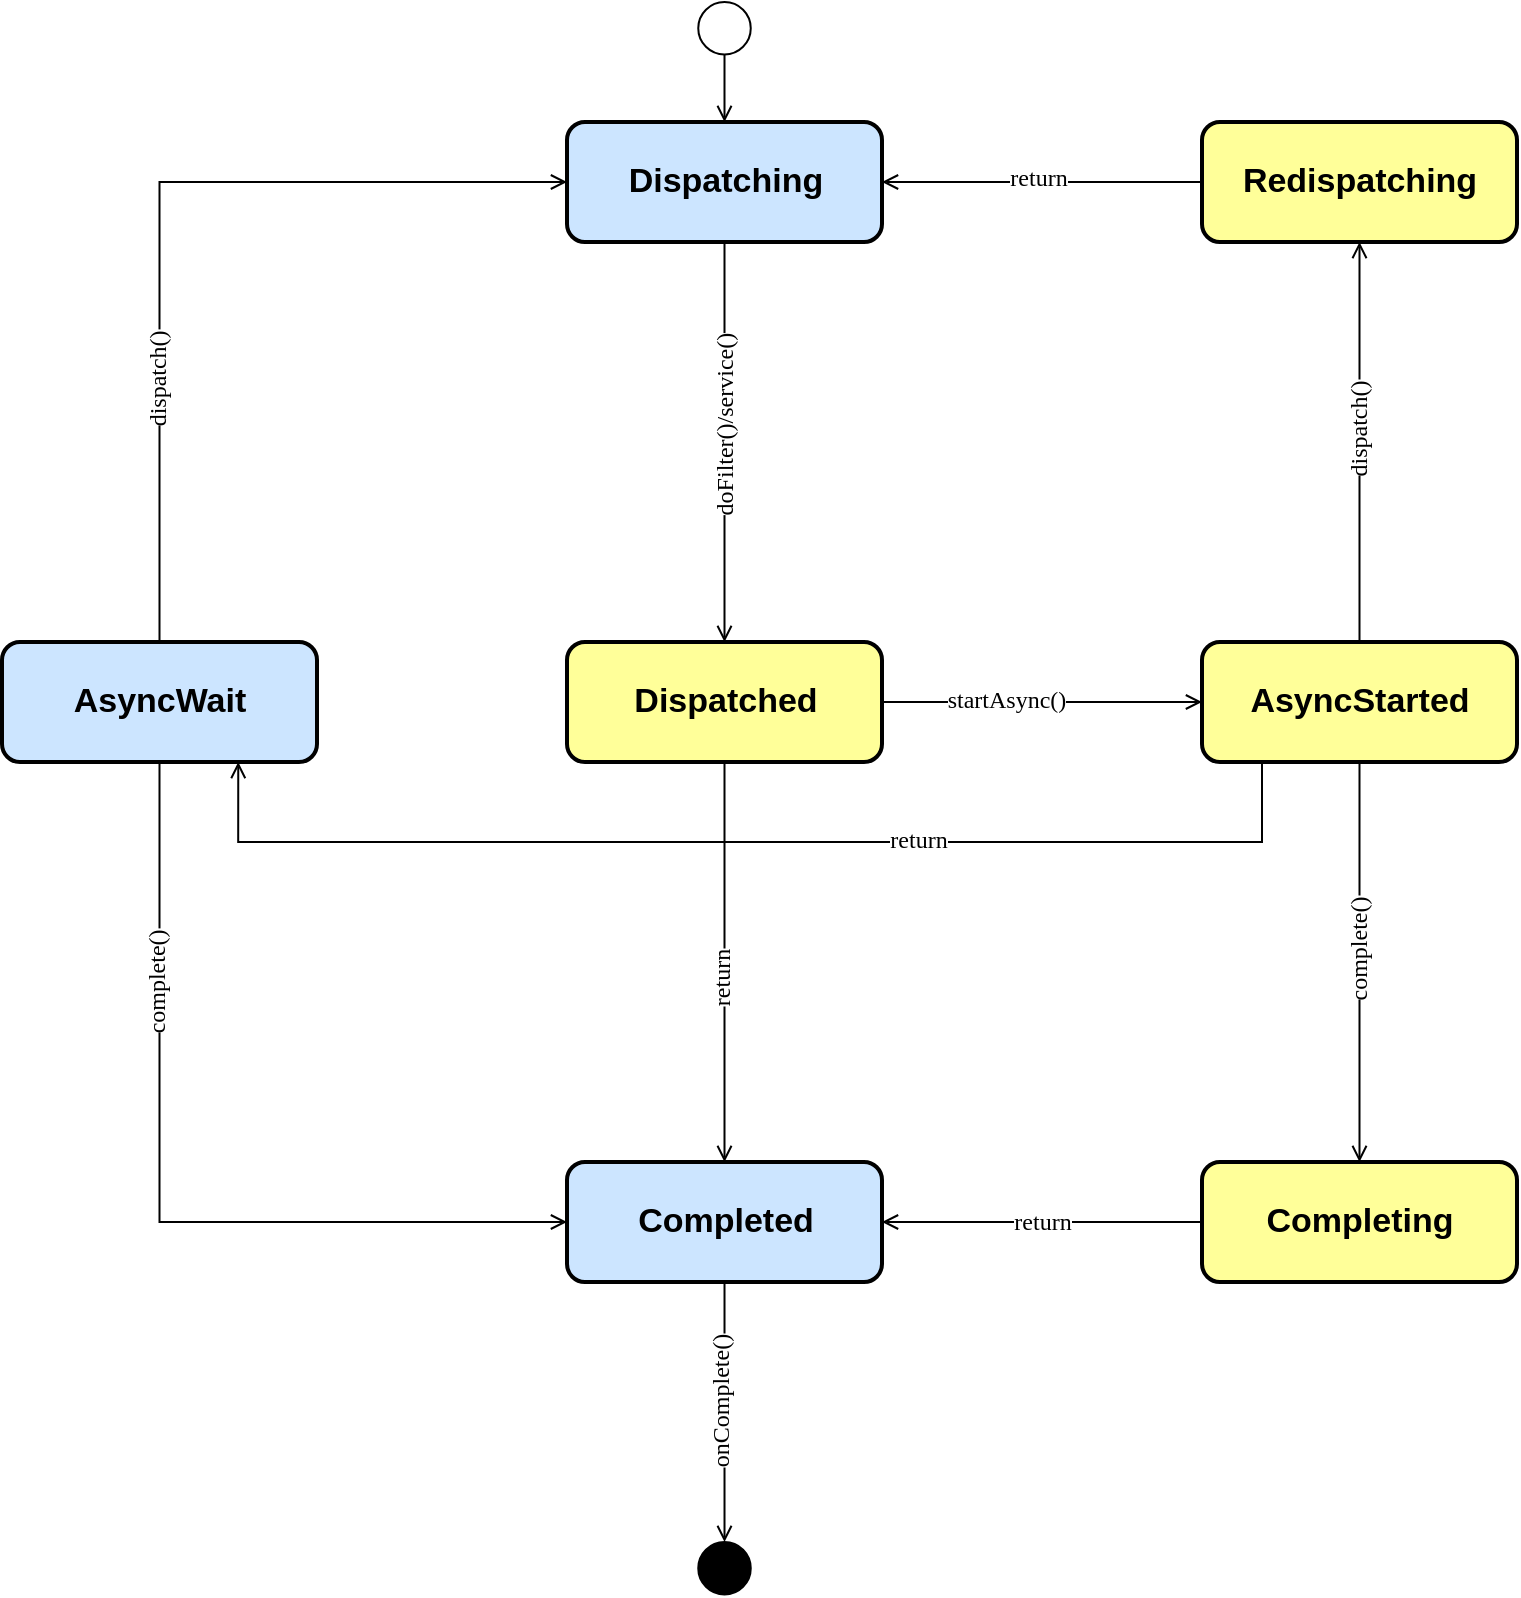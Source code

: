 <mxfile version="13.6.5" type="device"><diagram id="FQ1AawEX8CK0zhWdzKQv" name="Page-1"><mxGraphModel dx="1351" dy="820" grid="1" gridSize="10" guides="1" tooltips="1" connect="1" arrows="1" fold="1" page="1" pageScale="1" pageWidth="827" pageHeight="1169" math="0" shadow="0" extFonts="Source Code Pro^https://fonts.googleapis.com/css?family=Source+Code+Pro"><root><mxCell id="0"/><mxCell id="1" parent="0"/><mxCell id="nwy3goCX26r2nEnwc_I9-3" style="edgeStyle=orthogonalEdgeStyle;rounded=0;orthogonalLoop=1;jettySize=auto;html=1;entryX=0.5;entryY=0;entryDx=0;entryDy=0;fontSize=17;endArrow=open;endFill=0;" edge="1" parent="1" source="nwy3goCX26r2nEnwc_I9-1" target="nwy3goCX26r2nEnwc_I9-2"><mxGeometry relative="1" as="geometry"/></mxCell><mxCell id="nwy3goCX26r2nEnwc_I9-1" value="" style="shape=mxgraph.bpmn.shape;html=1;verticalLabelPosition=bottom;labelBackgroundColor=#ffffff;verticalAlign=top;align=center;perimeter=ellipsePerimeter;outlineConnect=0;outline=standard;symbol=general;" vertex="1" parent="1"><mxGeometry x="378.13" y="30" width="26.25" height="26.25" as="geometry"/></mxCell><mxCell id="nwy3goCX26r2nEnwc_I9-5" value="" style="edgeStyle=orthogonalEdgeStyle;rounded=0;orthogonalLoop=1;jettySize=auto;html=1;fontSize=17;endArrow=open;endFill=0;" edge="1" parent="1" source="nwy3goCX26r2nEnwc_I9-2" target="nwy3goCX26r2nEnwc_I9-4"><mxGeometry relative="1" as="geometry"/></mxCell><mxCell id="nwy3goCX26r2nEnwc_I9-13" value="doFilter()/service()" style="edgeLabel;html=1;align=center;verticalAlign=middle;resizable=0;points=[];fontSize=12;fontFamily=Source Code Pro;rotation=-90;" vertex="1" connectable="0" parent="nwy3goCX26r2nEnwc_I9-5"><mxGeometry x="-0.22" y="4" relative="1" as="geometry"><mxPoint x="-3.99" y="14.29" as="offset"/></mxGeometry></mxCell><mxCell id="nwy3goCX26r2nEnwc_I9-2" value="Dispatching" style="rounded=1;whiteSpace=wrap;html=1;fontStyle=1;fontSize=17;fillColor=#CCE5FF;strokeWidth=2;" vertex="1" parent="1"><mxGeometry x="312.5" y="90" width="157.5" height="60" as="geometry"/></mxCell><mxCell id="nwy3goCX26r2nEnwc_I9-8" style="edgeStyle=orthogonalEdgeStyle;rounded=0;orthogonalLoop=1;jettySize=auto;html=1;endArrow=open;endFill=0;fontSize=17;" edge="1" parent="1" source="nwy3goCX26r2nEnwc_I9-4" target="nwy3goCX26r2nEnwc_I9-6"><mxGeometry relative="1" as="geometry"/></mxCell><mxCell id="nwy3goCX26r2nEnwc_I9-9" value="startAsync()" style="edgeLabel;html=1;align=center;verticalAlign=middle;resizable=0;points=[];fontSize=12;fontFamily=Source Code Pro;spacing=2;spacingTop=0;spacingBottom=3;" vertex="1" connectable="0" parent="nwy3goCX26r2nEnwc_I9-8"><mxGeometry x="-0.233" relative="1" as="geometry"><mxPoint as="offset"/></mxGeometry></mxCell><mxCell id="nwy3goCX26r2nEnwc_I9-33" style="edgeStyle=orthogonalEdgeStyle;rounded=0;orthogonalLoop=1;jettySize=auto;html=1;endArrow=open;endFill=0;fontFamily=Source Code Pro;fontSize=12;" edge="1" parent="1" source="nwy3goCX26r2nEnwc_I9-4" target="nwy3goCX26r2nEnwc_I9-17"><mxGeometry relative="1" as="geometry"/></mxCell><mxCell id="nwy3goCX26r2nEnwc_I9-34" value="return" style="edgeLabel;html=1;align=center;verticalAlign=middle;resizable=0;points=[];fontSize=12;fontFamily=Source Code Pro;rotation=-90;" vertex="1" connectable="0" parent="nwy3goCX26r2nEnwc_I9-33"><mxGeometry x="0.4" y="1" relative="1" as="geometry"><mxPoint x="-3" y="-31" as="offset"/></mxGeometry></mxCell><mxCell id="nwy3goCX26r2nEnwc_I9-4" value="Dispatched" style="rounded=1;whiteSpace=wrap;html=1;fontStyle=1;fontSize=17;fillColor=#FFFF99;strokeWidth=2;" vertex="1" parent="1"><mxGeometry x="312.5" y="350" width="157.5" height="60" as="geometry"/></mxCell><mxCell id="nwy3goCX26r2nEnwc_I9-14" style="edgeStyle=orthogonalEdgeStyle;rounded=0;orthogonalLoop=1;jettySize=auto;html=1;endArrow=open;endFill=0;fontFamily=Source Code Pro;fontSize=12;" edge="1" parent="1" source="nwy3goCX26r2nEnwc_I9-6" target="nwy3goCX26r2nEnwc_I9-7"><mxGeometry relative="1" as="geometry"/></mxCell><mxCell id="nwy3goCX26r2nEnwc_I9-22" value="dispatch()" style="edgeLabel;html=1;align=center;verticalAlign=middle;resizable=0;points=[];fontSize=12;fontFamily=Source Code Pro;rotation=-90;" vertex="1" connectable="0" parent="nwy3goCX26r2nEnwc_I9-14"><mxGeometry x="-0.16" y="-1" relative="1" as="geometry"><mxPoint x="-2" y="-22" as="offset"/></mxGeometry></mxCell><mxCell id="nwy3goCX26r2nEnwc_I9-20" style="edgeStyle=orthogonalEdgeStyle;rounded=0;orthogonalLoop=1;jettySize=auto;html=1;endArrow=open;endFill=0;fontFamily=Source Code Pro;fontSize=12;" edge="1" parent="1" source="nwy3goCX26r2nEnwc_I9-6" target="nwy3goCX26r2nEnwc_I9-19"><mxGeometry relative="1" as="geometry"/></mxCell><mxCell id="nwy3goCX26r2nEnwc_I9-23" value="complete()" style="edgeLabel;html=1;align=center;verticalAlign=middle;resizable=0;points=[];fontSize=12;fontFamily=Source Code Pro;rotation=-90;" vertex="1" connectable="0" parent="nwy3goCX26r2nEnwc_I9-20"><mxGeometry x="0.14" y="1" relative="1" as="geometry"><mxPoint x="-2" y="-20" as="offset"/></mxGeometry></mxCell><mxCell id="nwy3goCX26r2nEnwc_I9-27" style="edgeStyle=orthogonalEdgeStyle;rounded=0;orthogonalLoop=1;jettySize=auto;html=1;entryX=0.75;entryY=1;entryDx=0;entryDy=0;endArrow=open;endFill=0;fontFamily=Source Code Pro;fontSize=12;" edge="1" parent="1" source="nwy3goCX26r2nEnwc_I9-6" target="nwy3goCX26r2nEnwc_I9-15"><mxGeometry relative="1" as="geometry"><Array as="points"><mxPoint x="660" y="450"/><mxPoint x="148" y="450"/></Array></mxGeometry></mxCell><mxCell id="nwy3goCX26r2nEnwc_I9-28" value="return" style="edgeLabel;html=1;align=center;verticalAlign=middle;resizable=0;points=[];fontSize=12;fontFamily=Source Code Pro;spacing=5;spacingBottom=5;" vertex="1" connectable="0" parent="nwy3goCX26r2nEnwc_I9-27"><mxGeometry x="-0.284" y="1" relative="1" as="geometry"><mxPoint as="offset"/></mxGeometry></mxCell><mxCell id="nwy3goCX26r2nEnwc_I9-6" value="AsyncStarted" style="rounded=1;whiteSpace=wrap;html=1;fontStyle=1;fontSize=17;fillColor=#FFFF99;strokeWidth=2;" vertex="1" parent="1"><mxGeometry x="630" y="350" width="157.5" height="60" as="geometry"/></mxCell><mxCell id="nwy3goCX26r2nEnwc_I9-10" style="edgeStyle=orthogonalEdgeStyle;rounded=0;orthogonalLoop=1;jettySize=auto;html=1;endArrow=open;endFill=0;fontFamily=Source Code Pro;fontSize=12;" edge="1" parent="1" source="nwy3goCX26r2nEnwc_I9-7" target="nwy3goCX26r2nEnwc_I9-2"><mxGeometry relative="1" as="geometry"/></mxCell><mxCell id="nwy3goCX26r2nEnwc_I9-12" value="return" style="edgeLabel;html=1;align=center;verticalAlign=middle;resizable=0;points=[];fontSize=12;fontFamily=Source Code Pro;" vertex="1" connectable="0" parent="nwy3goCX26r2nEnwc_I9-10"><mxGeometry x="0.033" y="-2" relative="1" as="geometry"><mxPoint as="offset"/></mxGeometry></mxCell><mxCell id="nwy3goCX26r2nEnwc_I9-7" value="Redispatching" style="rounded=1;whiteSpace=wrap;html=1;fontStyle=1;fontSize=17;fillColor=#FFFF99;strokeWidth=2;" vertex="1" parent="1"><mxGeometry x="630" y="90" width="157.5" height="60" as="geometry"/></mxCell><mxCell id="nwy3goCX26r2nEnwc_I9-16" style="edgeStyle=orthogonalEdgeStyle;rounded=0;orthogonalLoop=1;jettySize=auto;html=1;entryX=0;entryY=0.5;entryDx=0;entryDy=0;endArrow=open;endFill=0;fontFamily=Source Code Pro;fontSize=12;" edge="1" parent="1" source="nwy3goCX26r2nEnwc_I9-15" target="nwy3goCX26r2nEnwc_I9-2"><mxGeometry relative="1" as="geometry"><Array as="points"><mxPoint x="109" y="120"/></Array></mxGeometry></mxCell><mxCell id="nwy3goCX26r2nEnwc_I9-26" value="dispatch()" style="edgeLabel;html=1;align=center;verticalAlign=middle;resizable=0;points=[];fontSize=12;fontFamily=Source Code Pro;rotation=-90;" vertex="1" connectable="0" parent="nwy3goCX26r2nEnwc_I9-16"><mxGeometry x="-0.046" y="-1" relative="1" as="geometry"><mxPoint x="-2.05" y="76" as="offset"/></mxGeometry></mxCell><mxCell id="nwy3goCX26r2nEnwc_I9-24" style="edgeStyle=orthogonalEdgeStyle;rounded=0;orthogonalLoop=1;jettySize=auto;html=1;entryX=0;entryY=0.5;entryDx=0;entryDy=0;endArrow=open;endFill=0;fontFamily=Source Code Pro;fontSize=12;" edge="1" parent="1" source="nwy3goCX26r2nEnwc_I9-15" target="nwy3goCX26r2nEnwc_I9-17"><mxGeometry relative="1" as="geometry"><Array as="points"><mxPoint x="109" y="640"/></Array></mxGeometry></mxCell><mxCell id="nwy3goCX26r2nEnwc_I9-25" value="complete()" style="edgeLabel;html=1;align=center;verticalAlign=middle;resizable=0;points=[];fontSize=12;fontFamily=Source Code Pro;spacingBottom=7;rotation=-90;" vertex="1" connectable="0" parent="nwy3goCX26r2nEnwc_I9-24"><mxGeometry x="0.456" y="-1" relative="1" as="geometry"><mxPoint x="-84.05" y="-121" as="offset"/></mxGeometry></mxCell><mxCell id="nwy3goCX26r2nEnwc_I9-15" value="AsyncWait" style="rounded=1;whiteSpace=wrap;html=1;fontStyle=1;fontSize=17;fillColor=#CCE5FF;strokeWidth=2;" vertex="1" parent="1"><mxGeometry x="30" y="350" width="157.5" height="60" as="geometry"/></mxCell><mxCell id="nwy3goCX26r2nEnwc_I9-31" style="edgeStyle=orthogonalEdgeStyle;rounded=0;orthogonalLoop=1;jettySize=auto;html=1;endArrow=open;endFill=0;fontFamily=Source Code Pro;fontSize=12;" edge="1" parent="1" source="nwy3goCX26r2nEnwc_I9-17" target="nwy3goCX26r2nEnwc_I9-30"><mxGeometry relative="1" as="geometry"/></mxCell><mxCell id="nwy3goCX26r2nEnwc_I9-32" value="onComplete()" style="edgeLabel;html=1;align=center;verticalAlign=middle;resizable=0;points=[];fontSize=12;fontFamily=Source Code Pro;rotation=-90;" vertex="1" connectable="0" parent="nwy3goCX26r2nEnwc_I9-31"><mxGeometry x="-0.15" y="3" relative="1" as="geometry"><mxPoint x="-5" y="5" as="offset"/></mxGeometry></mxCell><mxCell id="nwy3goCX26r2nEnwc_I9-17" value="Completed" style="rounded=1;whiteSpace=wrap;html=1;fontStyle=1;fontSize=17;fillColor=#CCE5FF;strokeWidth=2;" vertex="1" parent="1"><mxGeometry x="312.5" y="610" width="157.5" height="60" as="geometry"/></mxCell><mxCell id="nwy3goCX26r2nEnwc_I9-21" value="return" style="edgeStyle=orthogonalEdgeStyle;rounded=0;orthogonalLoop=1;jettySize=auto;html=1;endArrow=open;endFill=0;fontFamily=Source Code Pro;fontSize=12;" edge="1" parent="1" source="nwy3goCX26r2nEnwc_I9-19" target="nwy3goCX26r2nEnwc_I9-17"><mxGeometry relative="1" as="geometry"/></mxCell><mxCell id="nwy3goCX26r2nEnwc_I9-19" value="Completing" style="rounded=1;whiteSpace=wrap;html=1;fontStyle=1;fontSize=17;fillColor=#FFFF99;strokeWidth=2;" vertex="1" parent="1"><mxGeometry x="630" y="610" width="157.5" height="60" as="geometry"/></mxCell><mxCell id="nwy3goCX26r2nEnwc_I9-30" value="" style="shape=mxgraph.bpmn.shape;html=1;verticalLabelPosition=bottom;labelBackgroundColor=#ffffff;verticalAlign=top;align=center;perimeter=ellipsePerimeter;outlineConnect=0;outline=standard;symbol=general;fillColor=#000000;" vertex="1" parent="1"><mxGeometry x="378.13" y="800" width="26.25" height="26.25" as="geometry"/></mxCell></root></mxGraphModel></diagram></mxfile>